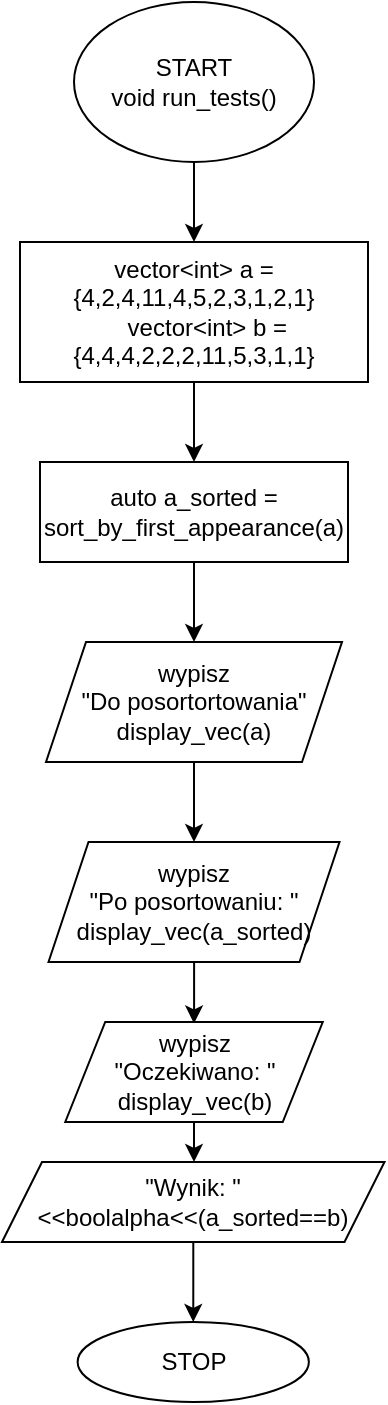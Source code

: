 <mxfile version="13.10.7" type="device"><diagram id="p00ZJvCiQZu5FyAC7IX2" name="Page-1"><mxGraphModel dx="1185" dy="662" grid="1" gridSize="10" guides="1" tooltips="1" connect="1" arrows="1" fold="1" page="1" pageScale="1" pageWidth="827" pageHeight="1169" math="0" shadow="0"><root><mxCell id="0"/><mxCell id="1" parent="0"/><mxCell id="liwOHv539-UoYhYeYNY8-3" value="" style="edgeStyle=orthogonalEdgeStyle;rounded=0;orthogonalLoop=1;jettySize=auto;html=1;" parent="1" source="liwOHv539-UoYhYeYNY8-1" target="liwOHv539-UoYhYeYNY8-2" edge="1"><mxGeometry relative="1" as="geometry"/></mxCell><mxCell id="liwOHv539-UoYhYeYNY8-1" value="START&lt;br&gt;void run_tests()" style="ellipse;whiteSpace=wrap;html=1;" parent="1" vertex="1"><mxGeometry x="354" y="50" width="120" height="80" as="geometry"/></mxCell><mxCell id="liwOHv539-UoYhYeYNY8-5" value="" style="edgeStyle=orthogonalEdgeStyle;rounded=0;orthogonalLoop=1;jettySize=auto;html=1;" parent="1" source="liwOHv539-UoYhYeYNY8-2" target="liwOHv539-UoYhYeYNY8-4" edge="1"><mxGeometry relative="1" as="geometry"/></mxCell><mxCell id="liwOHv539-UoYhYeYNY8-2" value="&lt;div&gt;vector&amp;lt;int&amp;gt; a = {4,2,4,11,4,5,2,3,1,2,1}&lt;/div&gt;&lt;div&gt;&amp;nbsp; &amp;nbsp; vector&amp;lt;int&amp;gt; b = {4,4,4,2,2,2,11,5,3,1,1}&lt;/div&gt;" style="whiteSpace=wrap;html=1;" parent="1" vertex="1"><mxGeometry x="327" y="170" width="174" height="70" as="geometry"/></mxCell><mxCell id="liwOHv539-UoYhYeYNY8-7" value="" style="edgeStyle=orthogonalEdgeStyle;rounded=0;orthogonalLoop=1;jettySize=auto;html=1;" parent="1" source="liwOHv539-UoYhYeYNY8-4" target="liwOHv539-UoYhYeYNY8-6" edge="1"><mxGeometry relative="1" as="geometry"/></mxCell><mxCell id="liwOHv539-UoYhYeYNY8-4" value="auto a_sorted = sort_by_first_appearance(a)" style="whiteSpace=wrap;html=1;" parent="1" vertex="1"><mxGeometry x="337" y="280" width="154" height="50" as="geometry"/></mxCell><mxCell id="Pidz5WkVwFebMO90xDna-1" style="edgeStyle=orthogonalEdgeStyle;rounded=0;orthogonalLoop=1;jettySize=auto;html=1;entryX=0.5;entryY=0;entryDx=0;entryDy=0;" edge="1" parent="1" source="liwOHv539-UoYhYeYNY8-6" target="liwOHv539-UoYhYeYNY8-10"><mxGeometry relative="1" as="geometry"/></mxCell><mxCell id="liwOHv539-UoYhYeYNY8-6" value="wypisz&lt;br&gt;&quot;Do posortortowania&quot;&lt;br&gt;display_vec(a)" style="shape=parallelogram;perimeter=parallelogramPerimeter;whiteSpace=wrap;html=1;fixedSize=1;" parent="1" vertex="1"><mxGeometry x="340" y="370" width="148" height="60" as="geometry"/></mxCell><mxCell id="Pidz5WkVwFebMO90xDna-3" style="edgeStyle=orthogonalEdgeStyle;rounded=0;orthogonalLoop=1;jettySize=auto;html=1;entryX=0.5;entryY=0.015;entryDx=0;entryDy=0;entryPerimeter=0;" edge="1" parent="1" source="liwOHv539-UoYhYeYNY8-10" target="liwOHv539-UoYhYeYNY8-14"><mxGeometry relative="1" as="geometry"/></mxCell><mxCell id="liwOHv539-UoYhYeYNY8-10" value="wypisz&lt;br&gt;&quot;Po posortowaniu: &quot;&lt;br&gt;display_vec(a_sorted)" style="shape=parallelogram;perimeter=parallelogramPerimeter;whiteSpace=wrap;html=1;fixedSize=1;" parent="1" vertex="1"><mxGeometry x="341.25" y="470" width="145.5" height="60" as="geometry"/></mxCell><mxCell id="Pidz5WkVwFebMO90xDna-5" style="edgeStyle=orthogonalEdgeStyle;rounded=0;orthogonalLoop=1;jettySize=auto;html=1;entryX=0.5;entryY=0;entryDx=0;entryDy=0;" edge="1" parent="1" source="liwOHv539-UoYhYeYNY8-14" target="liwOHv539-UoYhYeYNY8-18"><mxGeometry relative="1" as="geometry"/></mxCell><mxCell id="liwOHv539-UoYhYeYNY8-14" value="wypisz&lt;br&gt;&quot;Oczekiwano: &quot;&lt;br&gt;display_vec(b)" style="shape=parallelogram;perimeter=parallelogramPerimeter;whiteSpace=wrap;html=1;fixedSize=1;" parent="1" vertex="1"><mxGeometry x="349.62" y="560" width="128.75" height="50" as="geometry"/></mxCell><mxCell id="liwOHv539-UoYhYeYNY8-21" value="" style="edgeStyle=orthogonalEdgeStyle;rounded=0;orthogonalLoop=1;jettySize=auto;html=1;" parent="1" source="liwOHv539-UoYhYeYNY8-18" target="liwOHv539-UoYhYeYNY8-20" edge="1"><mxGeometry relative="1" as="geometry"/></mxCell><mxCell id="liwOHv539-UoYhYeYNY8-18" value="&quot;Wynik: &quot;&amp;lt;&amp;lt;boolalpha&amp;lt;&amp;lt;(a_sorted==b)" style="shape=parallelogram;perimeter=parallelogramPerimeter;whiteSpace=wrap;html=1;fixedSize=1;" parent="1" vertex="1"><mxGeometry x="318" y="630" width="191.25" height="40" as="geometry"/></mxCell><mxCell id="liwOHv539-UoYhYeYNY8-20" value="STOP" style="ellipse;whiteSpace=wrap;html=1;" parent="1" vertex="1"><mxGeometry x="355.81" y="710" width="115.63" height="40" as="geometry"/></mxCell></root></mxGraphModel></diagram></mxfile>